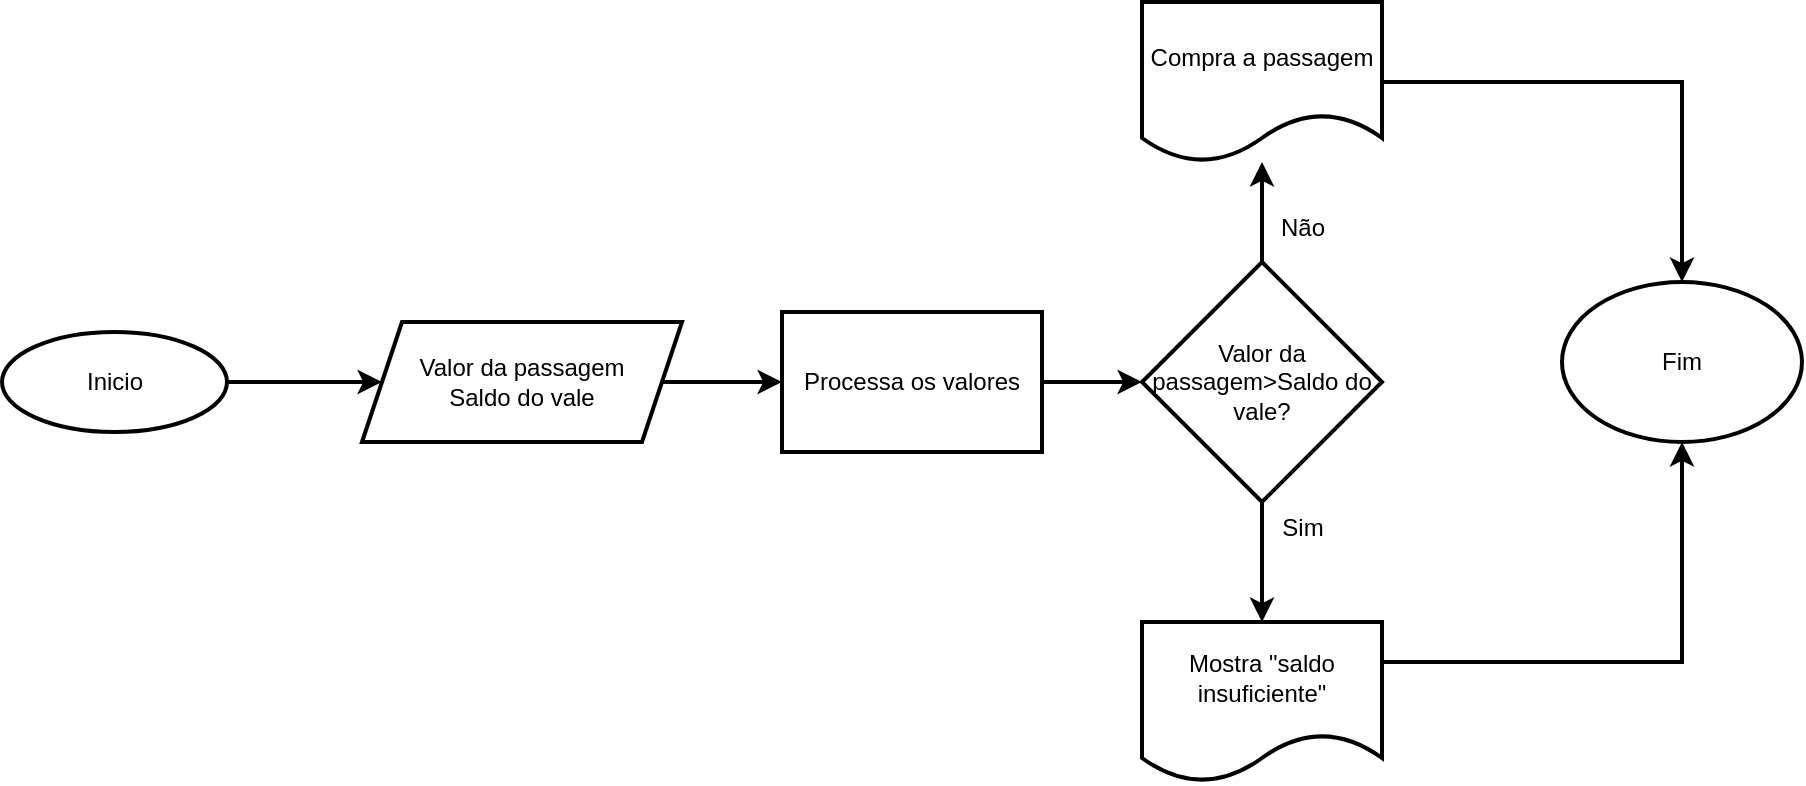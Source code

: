 <mxfile version="26.0.16">
  <diagram name="Page-1" id="2sYjcZHijEMdCo4FwVEV">
    <mxGraphModel dx="768" dy="1518" grid="1" gridSize="10" guides="1" tooltips="1" connect="1" arrows="1" fold="1" page="1" pageScale="1" pageWidth="850" pageHeight="1100" math="0" shadow="0">
      <root>
        <mxCell id="0" />
        <mxCell id="1" parent="0" />
        <mxCell id="rlLCuXtaIKeEyEbp-Agc-3" value="" style="edgeStyle=orthogonalEdgeStyle;rounded=0;orthogonalLoop=1;jettySize=auto;html=1;strokeWidth=2;" edge="1" parent="1" source="rlLCuXtaIKeEyEbp-Agc-1" target="rlLCuXtaIKeEyEbp-Agc-2">
          <mxGeometry relative="1" as="geometry" />
        </mxCell>
        <mxCell id="rlLCuXtaIKeEyEbp-Agc-1" value="Inicio" style="ellipse;whiteSpace=wrap;html=1;strokeWidth=2;" vertex="1" parent="1">
          <mxGeometry x="340" y="135" width="112.5" height="50" as="geometry" />
        </mxCell>
        <mxCell id="rlLCuXtaIKeEyEbp-Agc-5" value="" style="edgeStyle=orthogonalEdgeStyle;rounded=0;orthogonalLoop=1;jettySize=auto;html=1;strokeWidth=2;" edge="1" parent="1" source="rlLCuXtaIKeEyEbp-Agc-2">
          <mxGeometry relative="1" as="geometry">
            <mxPoint x="730" y="160" as="targetPoint" />
          </mxGeometry>
        </mxCell>
        <mxCell id="rlLCuXtaIKeEyEbp-Agc-2" value="Valor da passagem&lt;div&gt;Saldo do vale&lt;/div&gt;" style="shape=parallelogram;perimeter=parallelogramPerimeter;whiteSpace=wrap;html=1;fixedSize=1;strokeWidth=2;" vertex="1" parent="1">
          <mxGeometry x="520" y="130" width="160" height="60" as="geometry" />
        </mxCell>
        <mxCell id="rlLCuXtaIKeEyEbp-Agc-8" value="" style="edgeStyle=orthogonalEdgeStyle;rounded=0;orthogonalLoop=1;jettySize=auto;html=1;strokeWidth=2;" edge="1" parent="1" source="rlLCuXtaIKeEyEbp-Agc-6">
          <mxGeometry relative="1" as="geometry">
            <mxPoint x="970" y="280" as="targetPoint" />
          </mxGeometry>
        </mxCell>
        <mxCell id="rlLCuXtaIKeEyEbp-Agc-12" value="" style="edgeStyle=orthogonalEdgeStyle;rounded=0;orthogonalLoop=1;jettySize=auto;html=1;strokeWidth=2;" edge="1" parent="1" source="rlLCuXtaIKeEyEbp-Agc-6" target="rlLCuXtaIKeEyEbp-Agc-11">
          <mxGeometry relative="1" as="geometry" />
        </mxCell>
        <mxCell id="rlLCuXtaIKeEyEbp-Agc-6" value="Valor da passagem&amp;gt;Saldo do vale?" style="rhombus;whiteSpace=wrap;html=1;strokeWidth=2;" vertex="1" parent="1">
          <mxGeometry x="910" y="100" width="120" height="120" as="geometry" />
        </mxCell>
        <mxCell id="rlLCuXtaIKeEyEbp-Agc-19" style="edgeStyle=orthogonalEdgeStyle;rounded=0;orthogonalLoop=1;jettySize=auto;html=1;exitX=1;exitY=0.25;exitDx=0;exitDy=0;entryX=0.5;entryY=1;entryDx=0;entryDy=0;strokeWidth=2;" edge="1" parent="1" source="rlLCuXtaIKeEyEbp-Agc-9" target="rlLCuXtaIKeEyEbp-Agc-17">
          <mxGeometry relative="1" as="geometry" />
        </mxCell>
        <mxCell id="rlLCuXtaIKeEyEbp-Agc-9" value="Mostra &quot;saldo insuficiente&quot;" style="shape=document;whiteSpace=wrap;html=1;boundedLbl=1;strokeWidth=2;" vertex="1" parent="1">
          <mxGeometry x="910" y="280" width="120" height="80" as="geometry" />
        </mxCell>
        <mxCell id="rlLCuXtaIKeEyEbp-Agc-10" value="Sim" style="text;html=1;align=center;verticalAlign=middle;resizable=0;points=[];autosize=1;strokeColor=none;fillColor=none;" vertex="1" parent="1">
          <mxGeometry x="970" y="218" width="40" height="30" as="geometry" />
        </mxCell>
        <mxCell id="rlLCuXtaIKeEyEbp-Agc-18" style="edgeStyle=orthogonalEdgeStyle;rounded=0;orthogonalLoop=1;jettySize=auto;html=1;exitX=1;exitY=0.5;exitDx=0;exitDy=0;entryX=0.5;entryY=0;entryDx=0;entryDy=0;strokeWidth=2;" edge="1" parent="1" source="rlLCuXtaIKeEyEbp-Agc-11" target="rlLCuXtaIKeEyEbp-Agc-17">
          <mxGeometry relative="1" as="geometry" />
        </mxCell>
        <mxCell id="rlLCuXtaIKeEyEbp-Agc-11" value="Compra a passagem" style="shape=document;whiteSpace=wrap;html=1;boundedLbl=1;strokeWidth=2;" vertex="1" parent="1">
          <mxGeometry x="910" y="-30" width="120" height="80" as="geometry" />
        </mxCell>
        <mxCell id="rlLCuXtaIKeEyEbp-Agc-13" value="Não" style="text;html=1;align=center;verticalAlign=middle;resizable=0;points=[];autosize=1;strokeColor=none;fillColor=none;" vertex="1" parent="1">
          <mxGeometry x="965" y="68" width="50" height="30" as="geometry" />
        </mxCell>
        <mxCell id="rlLCuXtaIKeEyEbp-Agc-16" value="" style="edgeStyle=orthogonalEdgeStyle;rounded=0;orthogonalLoop=1;jettySize=auto;html=1;strokeWidth=2;" edge="1" parent="1" source="rlLCuXtaIKeEyEbp-Agc-15" target="rlLCuXtaIKeEyEbp-Agc-6">
          <mxGeometry relative="1" as="geometry" />
        </mxCell>
        <mxCell id="rlLCuXtaIKeEyEbp-Agc-15" value="Processa os valores" style="rounded=0;whiteSpace=wrap;html=1;strokeWidth=2;" vertex="1" parent="1">
          <mxGeometry x="730" y="125" width="130" height="70" as="geometry" />
        </mxCell>
        <mxCell id="rlLCuXtaIKeEyEbp-Agc-17" value="Fim" style="ellipse;whiteSpace=wrap;html=1;strokeWidth=2;" vertex="1" parent="1">
          <mxGeometry x="1120" y="110" width="120" height="80" as="geometry" />
        </mxCell>
      </root>
    </mxGraphModel>
  </diagram>
</mxfile>
